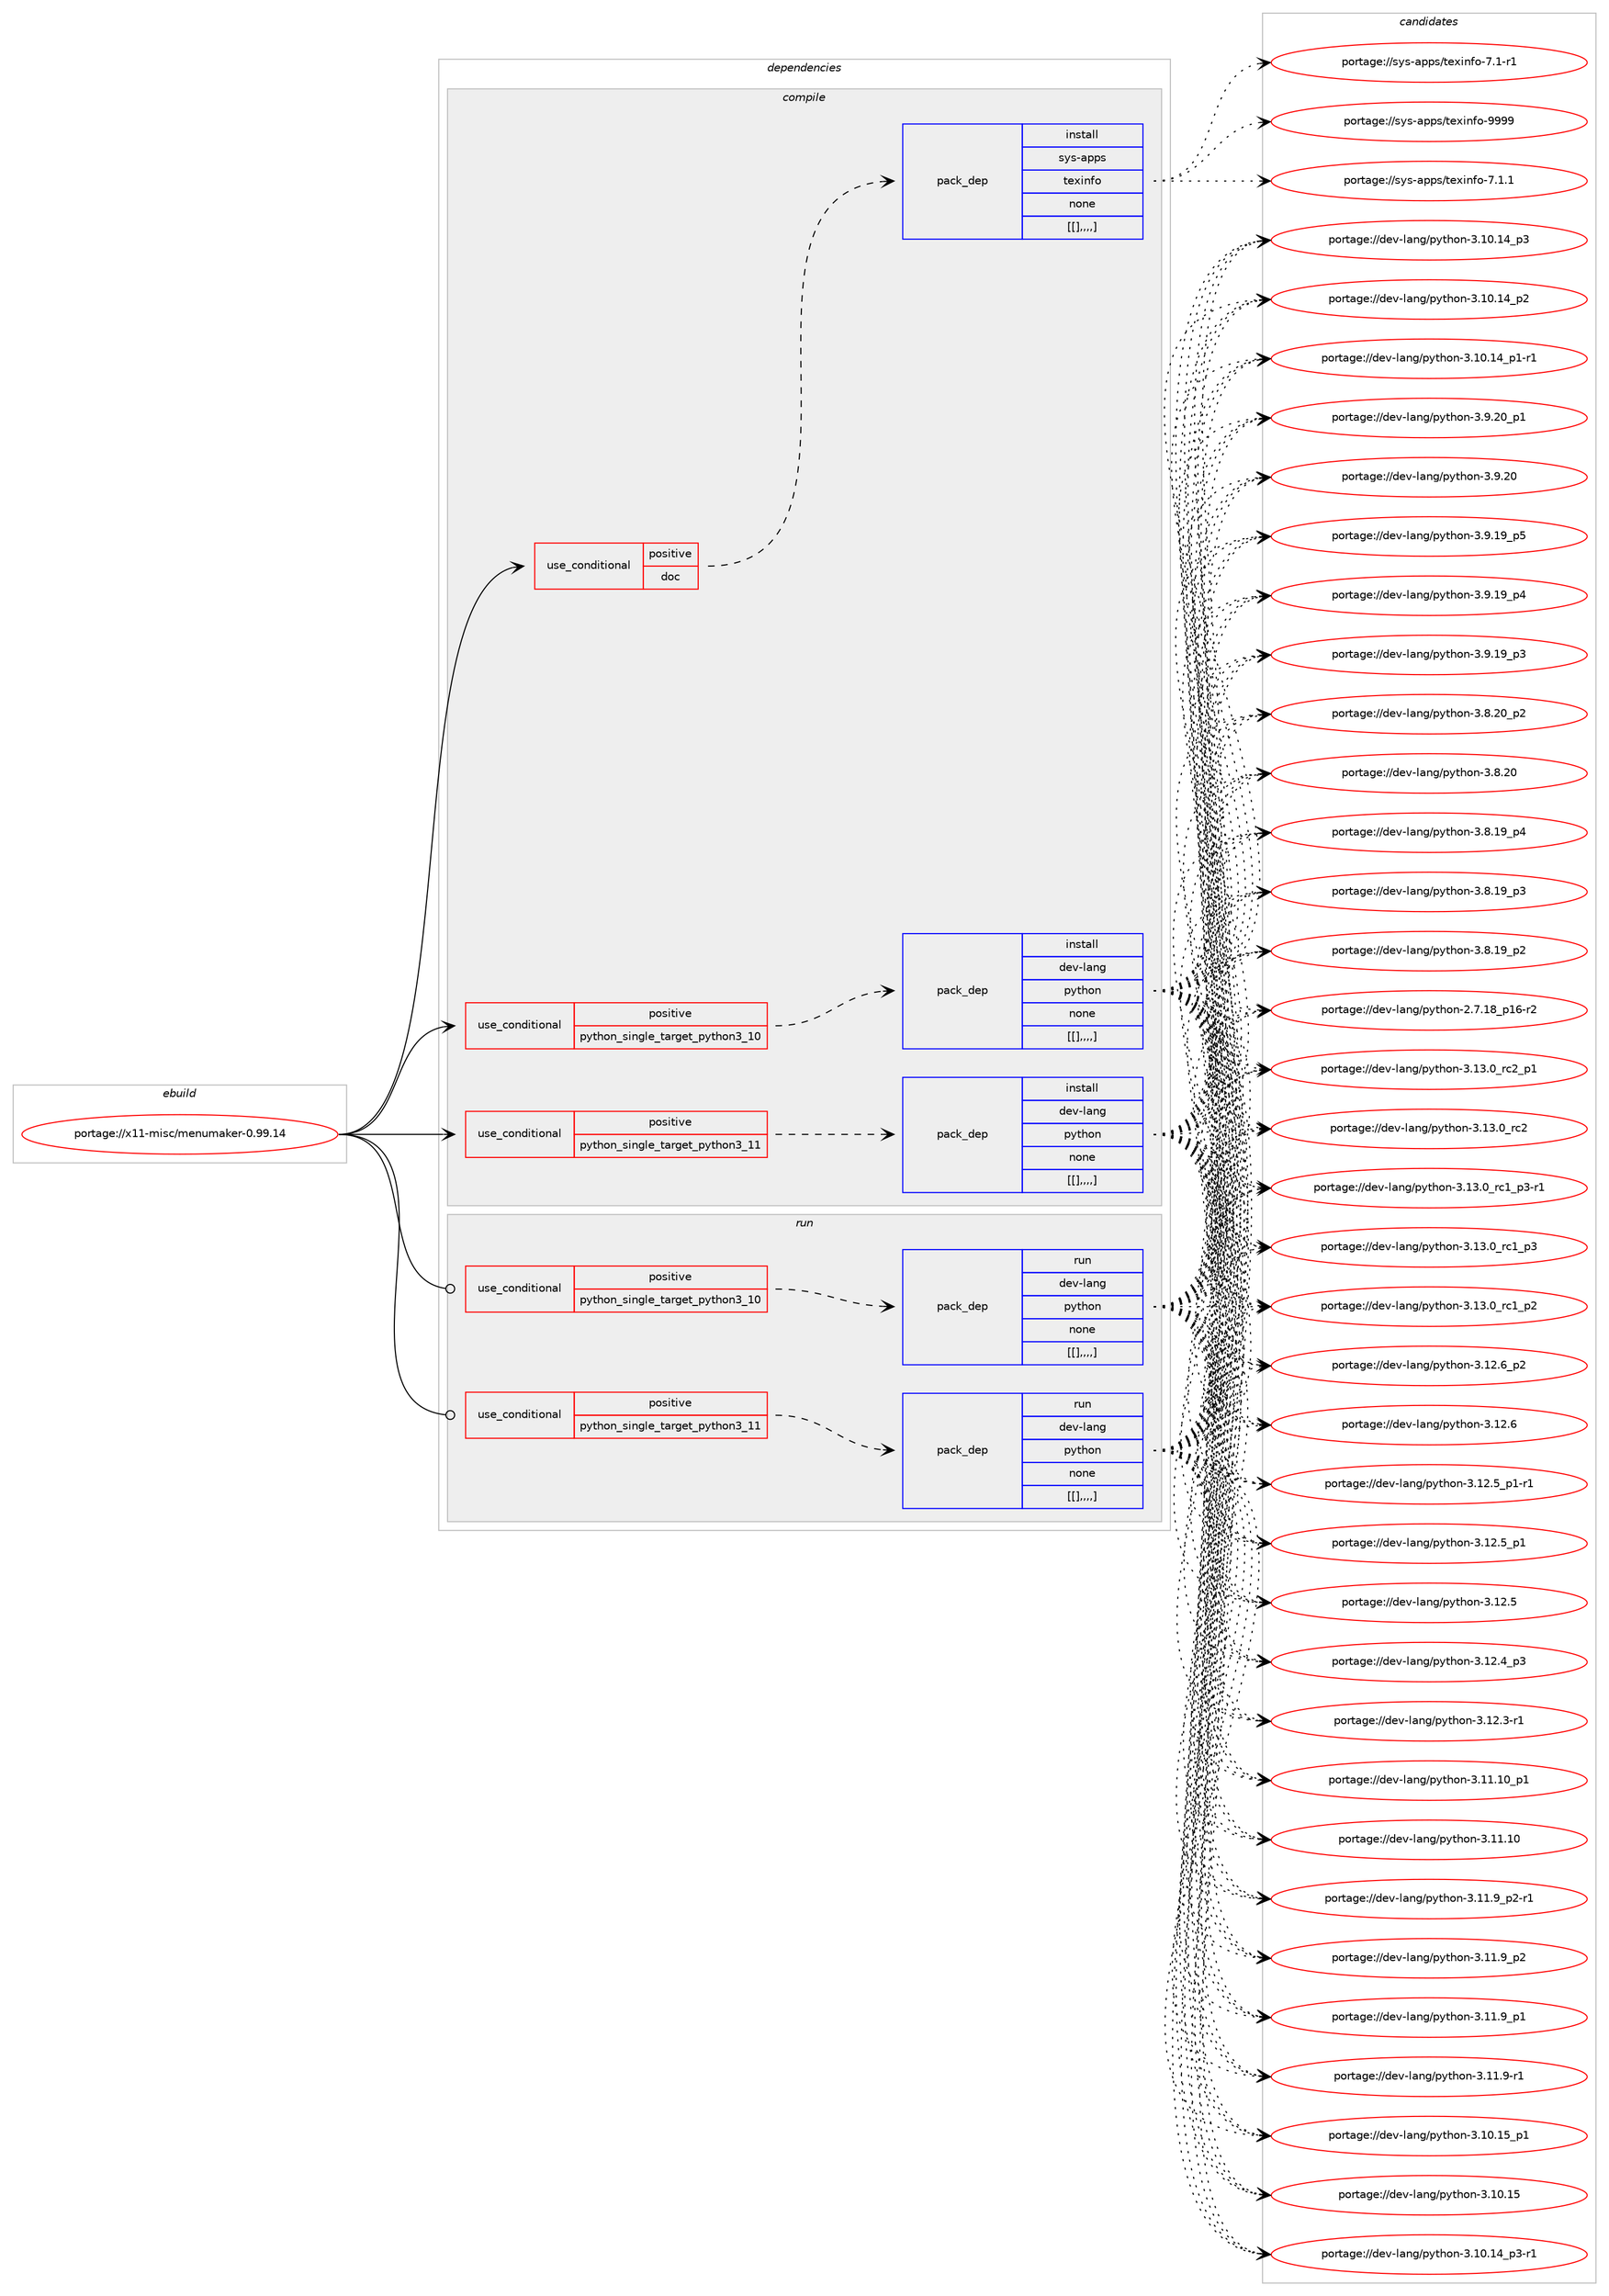 digraph prolog {

# *************
# Graph options
# *************

newrank=true;
concentrate=true;
compound=true;
graph [rankdir=LR,fontname=Helvetica,fontsize=10,ranksep=1.5];#, ranksep=2.5, nodesep=0.2];
edge  [arrowhead=vee];
node  [fontname=Helvetica,fontsize=10];

# **********
# The ebuild
# **********

subgraph cluster_leftcol {
color=gray;
label=<<i>ebuild</i>>;
id [label="portage://x11-misc/menumaker-0.99.14", color=red, width=4, href="../x11-misc/menumaker-0.99.14.svg"];
}

# ****************
# The dependencies
# ****************

subgraph cluster_midcol {
color=gray;
label=<<i>dependencies</i>>;
subgraph cluster_compile {
fillcolor="#eeeeee";
style=filled;
label=<<i>compile</i>>;
subgraph cond127595 {
dependency475101 [label=<<TABLE BORDER="0" CELLBORDER="1" CELLSPACING="0" CELLPADDING="4"><TR><TD ROWSPAN="3" CELLPADDING="10">use_conditional</TD></TR><TR><TD>positive</TD></TR><TR><TD>doc</TD></TR></TABLE>>, shape=none, color=red];
subgraph pack344091 {
dependency475102 [label=<<TABLE BORDER="0" CELLBORDER="1" CELLSPACING="0" CELLPADDING="4" WIDTH="220"><TR><TD ROWSPAN="6" CELLPADDING="30">pack_dep</TD></TR><TR><TD WIDTH="110">install</TD></TR><TR><TD>sys-apps</TD></TR><TR><TD>texinfo</TD></TR><TR><TD>none</TD></TR><TR><TD>[[],,,,]</TD></TR></TABLE>>, shape=none, color=blue];
}
dependency475101:e -> dependency475102:w [weight=20,style="dashed",arrowhead="vee"];
}
id:e -> dependency475101:w [weight=20,style="solid",arrowhead="vee"];
subgraph cond127596 {
dependency475103 [label=<<TABLE BORDER="0" CELLBORDER="1" CELLSPACING="0" CELLPADDING="4"><TR><TD ROWSPAN="3" CELLPADDING="10">use_conditional</TD></TR><TR><TD>positive</TD></TR><TR><TD>python_single_target_python3_10</TD></TR></TABLE>>, shape=none, color=red];
subgraph pack344092 {
dependency475104 [label=<<TABLE BORDER="0" CELLBORDER="1" CELLSPACING="0" CELLPADDING="4" WIDTH="220"><TR><TD ROWSPAN="6" CELLPADDING="30">pack_dep</TD></TR><TR><TD WIDTH="110">install</TD></TR><TR><TD>dev-lang</TD></TR><TR><TD>python</TD></TR><TR><TD>none</TD></TR><TR><TD>[[],,,,]</TD></TR></TABLE>>, shape=none, color=blue];
}
dependency475103:e -> dependency475104:w [weight=20,style="dashed",arrowhead="vee"];
}
id:e -> dependency475103:w [weight=20,style="solid",arrowhead="vee"];
subgraph cond127597 {
dependency475105 [label=<<TABLE BORDER="0" CELLBORDER="1" CELLSPACING="0" CELLPADDING="4"><TR><TD ROWSPAN="3" CELLPADDING="10">use_conditional</TD></TR><TR><TD>positive</TD></TR><TR><TD>python_single_target_python3_11</TD></TR></TABLE>>, shape=none, color=red];
subgraph pack344093 {
dependency475106 [label=<<TABLE BORDER="0" CELLBORDER="1" CELLSPACING="0" CELLPADDING="4" WIDTH="220"><TR><TD ROWSPAN="6" CELLPADDING="30">pack_dep</TD></TR><TR><TD WIDTH="110">install</TD></TR><TR><TD>dev-lang</TD></TR><TR><TD>python</TD></TR><TR><TD>none</TD></TR><TR><TD>[[],,,,]</TD></TR></TABLE>>, shape=none, color=blue];
}
dependency475105:e -> dependency475106:w [weight=20,style="dashed",arrowhead="vee"];
}
id:e -> dependency475105:w [weight=20,style="solid",arrowhead="vee"];
}
subgraph cluster_compileandrun {
fillcolor="#eeeeee";
style=filled;
label=<<i>compile and run</i>>;
}
subgraph cluster_run {
fillcolor="#eeeeee";
style=filled;
label=<<i>run</i>>;
subgraph cond127598 {
dependency475107 [label=<<TABLE BORDER="0" CELLBORDER="1" CELLSPACING="0" CELLPADDING="4"><TR><TD ROWSPAN="3" CELLPADDING="10">use_conditional</TD></TR><TR><TD>positive</TD></TR><TR><TD>python_single_target_python3_10</TD></TR></TABLE>>, shape=none, color=red];
subgraph pack344094 {
dependency475108 [label=<<TABLE BORDER="0" CELLBORDER="1" CELLSPACING="0" CELLPADDING="4" WIDTH="220"><TR><TD ROWSPAN="6" CELLPADDING="30">pack_dep</TD></TR><TR><TD WIDTH="110">run</TD></TR><TR><TD>dev-lang</TD></TR><TR><TD>python</TD></TR><TR><TD>none</TD></TR><TR><TD>[[],,,,]</TD></TR></TABLE>>, shape=none, color=blue];
}
dependency475107:e -> dependency475108:w [weight=20,style="dashed",arrowhead="vee"];
}
id:e -> dependency475107:w [weight=20,style="solid",arrowhead="odot"];
subgraph cond127599 {
dependency475109 [label=<<TABLE BORDER="0" CELLBORDER="1" CELLSPACING="0" CELLPADDING="4"><TR><TD ROWSPAN="3" CELLPADDING="10">use_conditional</TD></TR><TR><TD>positive</TD></TR><TR><TD>python_single_target_python3_11</TD></TR></TABLE>>, shape=none, color=red];
subgraph pack344095 {
dependency475110 [label=<<TABLE BORDER="0" CELLBORDER="1" CELLSPACING="0" CELLPADDING="4" WIDTH="220"><TR><TD ROWSPAN="6" CELLPADDING="30">pack_dep</TD></TR><TR><TD WIDTH="110">run</TD></TR><TR><TD>dev-lang</TD></TR><TR><TD>python</TD></TR><TR><TD>none</TD></TR><TR><TD>[[],,,,]</TD></TR></TABLE>>, shape=none, color=blue];
}
dependency475109:e -> dependency475110:w [weight=20,style="dashed",arrowhead="vee"];
}
id:e -> dependency475109:w [weight=20,style="solid",arrowhead="odot"];
}
}

# **************
# The candidates
# **************

subgraph cluster_choices {
rank=same;
color=gray;
label=<<i>candidates</i>>;

subgraph choice344091 {
color=black;
nodesep=1;
choice1151211154597112112115471161011201051101021114557575757 [label="portage://sys-apps/texinfo-9999", color=red, width=4,href="../sys-apps/texinfo-9999.svg"];
choice115121115459711211211547116101120105110102111455546494649 [label="portage://sys-apps/texinfo-7.1.1", color=red, width=4,href="../sys-apps/texinfo-7.1.1.svg"];
choice115121115459711211211547116101120105110102111455546494511449 [label="portage://sys-apps/texinfo-7.1-r1", color=red, width=4,href="../sys-apps/texinfo-7.1-r1.svg"];
dependency475102:e -> choice1151211154597112112115471161011201051101021114557575757:w [style=dotted,weight="100"];
dependency475102:e -> choice115121115459711211211547116101120105110102111455546494649:w [style=dotted,weight="100"];
dependency475102:e -> choice115121115459711211211547116101120105110102111455546494511449:w [style=dotted,weight="100"];
}
subgraph choice344092 {
color=black;
nodesep=1;
choice100101118451089711010347112121116104111110455146495146489511499509511249 [label="portage://dev-lang/python-3.13.0_rc2_p1", color=red, width=4,href="../dev-lang/python-3.13.0_rc2_p1.svg"];
choice10010111845108971101034711212111610411111045514649514648951149950 [label="portage://dev-lang/python-3.13.0_rc2", color=red, width=4,href="../dev-lang/python-3.13.0_rc2.svg"];
choice1001011184510897110103471121211161041111104551464951464895114994995112514511449 [label="portage://dev-lang/python-3.13.0_rc1_p3-r1", color=red, width=4,href="../dev-lang/python-3.13.0_rc1_p3-r1.svg"];
choice100101118451089711010347112121116104111110455146495146489511499499511251 [label="portage://dev-lang/python-3.13.0_rc1_p3", color=red, width=4,href="../dev-lang/python-3.13.0_rc1_p3.svg"];
choice100101118451089711010347112121116104111110455146495146489511499499511250 [label="portage://dev-lang/python-3.13.0_rc1_p2", color=red, width=4,href="../dev-lang/python-3.13.0_rc1_p2.svg"];
choice100101118451089711010347112121116104111110455146495046549511250 [label="portage://dev-lang/python-3.12.6_p2", color=red, width=4,href="../dev-lang/python-3.12.6_p2.svg"];
choice10010111845108971101034711212111610411111045514649504654 [label="portage://dev-lang/python-3.12.6", color=red, width=4,href="../dev-lang/python-3.12.6.svg"];
choice1001011184510897110103471121211161041111104551464950465395112494511449 [label="portage://dev-lang/python-3.12.5_p1-r1", color=red, width=4,href="../dev-lang/python-3.12.5_p1-r1.svg"];
choice100101118451089711010347112121116104111110455146495046539511249 [label="portage://dev-lang/python-3.12.5_p1", color=red, width=4,href="../dev-lang/python-3.12.5_p1.svg"];
choice10010111845108971101034711212111610411111045514649504653 [label="portage://dev-lang/python-3.12.5", color=red, width=4,href="../dev-lang/python-3.12.5.svg"];
choice100101118451089711010347112121116104111110455146495046529511251 [label="portage://dev-lang/python-3.12.4_p3", color=red, width=4,href="../dev-lang/python-3.12.4_p3.svg"];
choice100101118451089711010347112121116104111110455146495046514511449 [label="portage://dev-lang/python-3.12.3-r1", color=red, width=4,href="../dev-lang/python-3.12.3-r1.svg"];
choice10010111845108971101034711212111610411111045514649494649489511249 [label="portage://dev-lang/python-3.11.10_p1", color=red, width=4,href="../dev-lang/python-3.11.10_p1.svg"];
choice1001011184510897110103471121211161041111104551464949464948 [label="portage://dev-lang/python-3.11.10", color=red, width=4,href="../dev-lang/python-3.11.10.svg"];
choice1001011184510897110103471121211161041111104551464949465795112504511449 [label="portage://dev-lang/python-3.11.9_p2-r1", color=red, width=4,href="../dev-lang/python-3.11.9_p2-r1.svg"];
choice100101118451089711010347112121116104111110455146494946579511250 [label="portage://dev-lang/python-3.11.9_p2", color=red, width=4,href="../dev-lang/python-3.11.9_p2.svg"];
choice100101118451089711010347112121116104111110455146494946579511249 [label="portage://dev-lang/python-3.11.9_p1", color=red, width=4,href="../dev-lang/python-3.11.9_p1.svg"];
choice100101118451089711010347112121116104111110455146494946574511449 [label="portage://dev-lang/python-3.11.9-r1", color=red, width=4,href="../dev-lang/python-3.11.9-r1.svg"];
choice10010111845108971101034711212111610411111045514649484649539511249 [label="portage://dev-lang/python-3.10.15_p1", color=red, width=4,href="../dev-lang/python-3.10.15_p1.svg"];
choice1001011184510897110103471121211161041111104551464948464953 [label="portage://dev-lang/python-3.10.15", color=red, width=4,href="../dev-lang/python-3.10.15.svg"];
choice100101118451089711010347112121116104111110455146494846495295112514511449 [label="portage://dev-lang/python-3.10.14_p3-r1", color=red, width=4,href="../dev-lang/python-3.10.14_p3-r1.svg"];
choice10010111845108971101034711212111610411111045514649484649529511251 [label="portage://dev-lang/python-3.10.14_p3", color=red, width=4,href="../dev-lang/python-3.10.14_p3.svg"];
choice10010111845108971101034711212111610411111045514649484649529511250 [label="portage://dev-lang/python-3.10.14_p2", color=red, width=4,href="../dev-lang/python-3.10.14_p2.svg"];
choice100101118451089711010347112121116104111110455146494846495295112494511449 [label="portage://dev-lang/python-3.10.14_p1-r1", color=red, width=4,href="../dev-lang/python-3.10.14_p1-r1.svg"];
choice100101118451089711010347112121116104111110455146574650489511249 [label="portage://dev-lang/python-3.9.20_p1", color=red, width=4,href="../dev-lang/python-3.9.20_p1.svg"];
choice10010111845108971101034711212111610411111045514657465048 [label="portage://dev-lang/python-3.9.20", color=red, width=4,href="../dev-lang/python-3.9.20.svg"];
choice100101118451089711010347112121116104111110455146574649579511253 [label="portage://dev-lang/python-3.9.19_p5", color=red, width=4,href="../dev-lang/python-3.9.19_p5.svg"];
choice100101118451089711010347112121116104111110455146574649579511252 [label="portage://dev-lang/python-3.9.19_p4", color=red, width=4,href="../dev-lang/python-3.9.19_p4.svg"];
choice100101118451089711010347112121116104111110455146574649579511251 [label="portage://dev-lang/python-3.9.19_p3", color=red, width=4,href="../dev-lang/python-3.9.19_p3.svg"];
choice100101118451089711010347112121116104111110455146564650489511250 [label="portage://dev-lang/python-3.8.20_p2", color=red, width=4,href="../dev-lang/python-3.8.20_p2.svg"];
choice10010111845108971101034711212111610411111045514656465048 [label="portage://dev-lang/python-3.8.20", color=red, width=4,href="../dev-lang/python-3.8.20.svg"];
choice100101118451089711010347112121116104111110455146564649579511252 [label="portage://dev-lang/python-3.8.19_p4", color=red, width=4,href="../dev-lang/python-3.8.19_p4.svg"];
choice100101118451089711010347112121116104111110455146564649579511251 [label="portage://dev-lang/python-3.8.19_p3", color=red, width=4,href="../dev-lang/python-3.8.19_p3.svg"];
choice100101118451089711010347112121116104111110455146564649579511250 [label="portage://dev-lang/python-3.8.19_p2", color=red, width=4,href="../dev-lang/python-3.8.19_p2.svg"];
choice100101118451089711010347112121116104111110455046554649569511249544511450 [label="portage://dev-lang/python-2.7.18_p16-r2", color=red, width=4,href="../dev-lang/python-2.7.18_p16-r2.svg"];
dependency475104:e -> choice100101118451089711010347112121116104111110455146495146489511499509511249:w [style=dotted,weight="100"];
dependency475104:e -> choice10010111845108971101034711212111610411111045514649514648951149950:w [style=dotted,weight="100"];
dependency475104:e -> choice1001011184510897110103471121211161041111104551464951464895114994995112514511449:w [style=dotted,weight="100"];
dependency475104:e -> choice100101118451089711010347112121116104111110455146495146489511499499511251:w [style=dotted,weight="100"];
dependency475104:e -> choice100101118451089711010347112121116104111110455146495146489511499499511250:w [style=dotted,weight="100"];
dependency475104:e -> choice100101118451089711010347112121116104111110455146495046549511250:w [style=dotted,weight="100"];
dependency475104:e -> choice10010111845108971101034711212111610411111045514649504654:w [style=dotted,weight="100"];
dependency475104:e -> choice1001011184510897110103471121211161041111104551464950465395112494511449:w [style=dotted,weight="100"];
dependency475104:e -> choice100101118451089711010347112121116104111110455146495046539511249:w [style=dotted,weight="100"];
dependency475104:e -> choice10010111845108971101034711212111610411111045514649504653:w [style=dotted,weight="100"];
dependency475104:e -> choice100101118451089711010347112121116104111110455146495046529511251:w [style=dotted,weight="100"];
dependency475104:e -> choice100101118451089711010347112121116104111110455146495046514511449:w [style=dotted,weight="100"];
dependency475104:e -> choice10010111845108971101034711212111610411111045514649494649489511249:w [style=dotted,weight="100"];
dependency475104:e -> choice1001011184510897110103471121211161041111104551464949464948:w [style=dotted,weight="100"];
dependency475104:e -> choice1001011184510897110103471121211161041111104551464949465795112504511449:w [style=dotted,weight="100"];
dependency475104:e -> choice100101118451089711010347112121116104111110455146494946579511250:w [style=dotted,weight="100"];
dependency475104:e -> choice100101118451089711010347112121116104111110455146494946579511249:w [style=dotted,weight="100"];
dependency475104:e -> choice100101118451089711010347112121116104111110455146494946574511449:w [style=dotted,weight="100"];
dependency475104:e -> choice10010111845108971101034711212111610411111045514649484649539511249:w [style=dotted,weight="100"];
dependency475104:e -> choice1001011184510897110103471121211161041111104551464948464953:w [style=dotted,weight="100"];
dependency475104:e -> choice100101118451089711010347112121116104111110455146494846495295112514511449:w [style=dotted,weight="100"];
dependency475104:e -> choice10010111845108971101034711212111610411111045514649484649529511251:w [style=dotted,weight="100"];
dependency475104:e -> choice10010111845108971101034711212111610411111045514649484649529511250:w [style=dotted,weight="100"];
dependency475104:e -> choice100101118451089711010347112121116104111110455146494846495295112494511449:w [style=dotted,weight="100"];
dependency475104:e -> choice100101118451089711010347112121116104111110455146574650489511249:w [style=dotted,weight="100"];
dependency475104:e -> choice10010111845108971101034711212111610411111045514657465048:w [style=dotted,weight="100"];
dependency475104:e -> choice100101118451089711010347112121116104111110455146574649579511253:w [style=dotted,weight="100"];
dependency475104:e -> choice100101118451089711010347112121116104111110455146574649579511252:w [style=dotted,weight="100"];
dependency475104:e -> choice100101118451089711010347112121116104111110455146574649579511251:w [style=dotted,weight="100"];
dependency475104:e -> choice100101118451089711010347112121116104111110455146564650489511250:w [style=dotted,weight="100"];
dependency475104:e -> choice10010111845108971101034711212111610411111045514656465048:w [style=dotted,weight="100"];
dependency475104:e -> choice100101118451089711010347112121116104111110455146564649579511252:w [style=dotted,weight="100"];
dependency475104:e -> choice100101118451089711010347112121116104111110455146564649579511251:w [style=dotted,weight="100"];
dependency475104:e -> choice100101118451089711010347112121116104111110455146564649579511250:w [style=dotted,weight="100"];
dependency475104:e -> choice100101118451089711010347112121116104111110455046554649569511249544511450:w [style=dotted,weight="100"];
}
subgraph choice344093 {
color=black;
nodesep=1;
choice100101118451089711010347112121116104111110455146495146489511499509511249 [label="portage://dev-lang/python-3.13.0_rc2_p1", color=red, width=4,href="../dev-lang/python-3.13.0_rc2_p1.svg"];
choice10010111845108971101034711212111610411111045514649514648951149950 [label="portage://dev-lang/python-3.13.0_rc2", color=red, width=4,href="../dev-lang/python-3.13.0_rc2.svg"];
choice1001011184510897110103471121211161041111104551464951464895114994995112514511449 [label="portage://dev-lang/python-3.13.0_rc1_p3-r1", color=red, width=4,href="../dev-lang/python-3.13.0_rc1_p3-r1.svg"];
choice100101118451089711010347112121116104111110455146495146489511499499511251 [label="portage://dev-lang/python-3.13.0_rc1_p3", color=red, width=4,href="../dev-lang/python-3.13.0_rc1_p3.svg"];
choice100101118451089711010347112121116104111110455146495146489511499499511250 [label="portage://dev-lang/python-3.13.0_rc1_p2", color=red, width=4,href="../dev-lang/python-3.13.0_rc1_p2.svg"];
choice100101118451089711010347112121116104111110455146495046549511250 [label="portage://dev-lang/python-3.12.6_p2", color=red, width=4,href="../dev-lang/python-3.12.6_p2.svg"];
choice10010111845108971101034711212111610411111045514649504654 [label="portage://dev-lang/python-3.12.6", color=red, width=4,href="../dev-lang/python-3.12.6.svg"];
choice1001011184510897110103471121211161041111104551464950465395112494511449 [label="portage://dev-lang/python-3.12.5_p1-r1", color=red, width=4,href="../dev-lang/python-3.12.5_p1-r1.svg"];
choice100101118451089711010347112121116104111110455146495046539511249 [label="portage://dev-lang/python-3.12.5_p1", color=red, width=4,href="../dev-lang/python-3.12.5_p1.svg"];
choice10010111845108971101034711212111610411111045514649504653 [label="portage://dev-lang/python-3.12.5", color=red, width=4,href="../dev-lang/python-3.12.5.svg"];
choice100101118451089711010347112121116104111110455146495046529511251 [label="portage://dev-lang/python-3.12.4_p3", color=red, width=4,href="../dev-lang/python-3.12.4_p3.svg"];
choice100101118451089711010347112121116104111110455146495046514511449 [label="portage://dev-lang/python-3.12.3-r1", color=red, width=4,href="../dev-lang/python-3.12.3-r1.svg"];
choice10010111845108971101034711212111610411111045514649494649489511249 [label="portage://dev-lang/python-3.11.10_p1", color=red, width=4,href="../dev-lang/python-3.11.10_p1.svg"];
choice1001011184510897110103471121211161041111104551464949464948 [label="portage://dev-lang/python-3.11.10", color=red, width=4,href="../dev-lang/python-3.11.10.svg"];
choice1001011184510897110103471121211161041111104551464949465795112504511449 [label="portage://dev-lang/python-3.11.9_p2-r1", color=red, width=4,href="../dev-lang/python-3.11.9_p2-r1.svg"];
choice100101118451089711010347112121116104111110455146494946579511250 [label="portage://dev-lang/python-3.11.9_p2", color=red, width=4,href="../dev-lang/python-3.11.9_p2.svg"];
choice100101118451089711010347112121116104111110455146494946579511249 [label="portage://dev-lang/python-3.11.9_p1", color=red, width=4,href="../dev-lang/python-3.11.9_p1.svg"];
choice100101118451089711010347112121116104111110455146494946574511449 [label="portage://dev-lang/python-3.11.9-r1", color=red, width=4,href="../dev-lang/python-3.11.9-r1.svg"];
choice10010111845108971101034711212111610411111045514649484649539511249 [label="portage://dev-lang/python-3.10.15_p1", color=red, width=4,href="../dev-lang/python-3.10.15_p1.svg"];
choice1001011184510897110103471121211161041111104551464948464953 [label="portage://dev-lang/python-3.10.15", color=red, width=4,href="../dev-lang/python-3.10.15.svg"];
choice100101118451089711010347112121116104111110455146494846495295112514511449 [label="portage://dev-lang/python-3.10.14_p3-r1", color=red, width=4,href="../dev-lang/python-3.10.14_p3-r1.svg"];
choice10010111845108971101034711212111610411111045514649484649529511251 [label="portage://dev-lang/python-3.10.14_p3", color=red, width=4,href="../dev-lang/python-3.10.14_p3.svg"];
choice10010111845108971101034711212111610411111045514649484649529511250 [label="portage://dev-lang/python-3.10.14_p2", color=red, width=4,href="../dev-lang/python-3.10.14_p2.svg"];
choice100101118451089711010347112121116104111110455146494846495295112494511449 [label="portage://dev-lang/python-3.10.14_p1-r1", color=red, width=4,href="../dev-lang/python-3.10.14_p1-r1.svg"];
choice100101118451089711010347112121116104111110455146574650489511249 [label="portage://dev-lang/python-3.9.20_p1", color=red, width=4,href="../dev-lang/python-3.9.20_p1.svg"];
choice10010111845108971101034711212111610411111045514657465048 [label="portage://dev-lang/python-3.9.20", color=red, width=4,href="../dev-lang/python-3.9.20.svg"];
choice100101118451089711010347112121116104111110455146574649579511253 [label="portage://dev-lang/python-3.9.19_p5", color=red, width=4,href="../dev-lang/python-3.9.19_p5.svg"];
choice100101118451089711010347112121116104111110455146574649579511252 [label="portage://dev-lang/python-3.9.19_p4", color=red, width=4,href="../dev-lang/python-3.9.19_p4.svg"];
choice100101118451089711010347112121116104111110455146574649579511251 [label="portage://dev-lang/python-3.9.19_p3", color=red, width=4,href="../dev-lang/python-3.9.19_p3.svg"];
choice100101118451089711010347112121116104111110455146564650489511250 [label="portage://dev-lang/python-3.8.20_p2", color=red, width=4,href="../dev-lang/python-3.8.20_p2.svg"];
choice10010111845108971101034711212111610411111045514656465048 [label="portage://dev-lang/python-3.8.20", color=red, width=4,href="../dev-lang/python-3.8.20.svg"];
choice100101118451089711010347112121116104111110455146564649579511252 [label="portage://dev-lang/python-3.8.19_p4", color=red, width=4,href="../dev-lang/python-3.8.19_p4.svg"];
choice100101118451089711010347112121116104111110455146564649579511251 [label="portage://dev-lang/python-3.8.19_p3", color=red, width=4,href="../dev-lang/python-3.8.19_p3.svg"];
choice100101118451089711010347112121116104111110455146564649579511250 [label="portage://dev-lang/python-3.8.19_p2", color=red, width=4,href="../dev-lang/python-3.8.19_p2.svg"];
choice100101118451089711010347112121116104111110455046554649569511249544511450 [label="portage://dev-lang/python-2.7.18_p16-r2", color=red, width=4,href="../dev-lang/python-2.7.18_p16-r2.svg"];
dependency475106:e -> choice100101118451089711010347112121116104111110455146495146489511499509511249:w [style=dotted,weight="100"];
dependency475106:e -> choice10010111845108971101034711212111610411111045514649514648951149950:w [style=dotted,weight="100"];
dependency475106:e -> choice1001011184510897110103471121211161041111104551464951464895114994995112514511449:w [style=dotted,weight="100"];
dependency475106:e -> choice100101118451089711010347112121116104111110455146495146489511499499511251:w [style=dotted,weight="100"];
dependency475106:e -> choice100101118451089711010347112121116104111110455146495146489511499499511250:w [style=dotted,weight="100"];
dependency475106:e -> choice100101118451089711010347112121116104111110455146495046549511250:w [style=dotted,weight="100"];
dependency475106:e -> choice10010111845108971101034711212111610411111045514649504654:w [style=dotted,weight="100"];
dependency475106:e -> choice1001011184510897110103471121211161041111104551464950465395112494511449:w [style=dotted,weight="100"];
dependency475106:e -> choice100101118451089711010347112121116104111110455146495046539511249:w [style=dotted,weight="100"];
dependency475106:e -> choice10010111845108971101034711212111610411111045514649504653:w [style=dotted,weight="100"];
dependency475106:e -> choice100101118451089711010347112121116104111110455146495046529511251:w [style=dotted,weight="100"];
dependency475106:e -> choice100101118451089711010347112121116104111110455146495046514511449:w [style=dotted,weight="100"];
dependency475106:e -> choice10010111845108971101034711212111610411111045514649494649489511249:w [style=dotted,weight="100"];
dependency475106:e -> choice1001011184510897110103471121211161041111104551464949464948:w [style=dotted,weight="100"];
dependency475106:e -> choice1001011184510897110103471121211161041111104551464949465795112504511449:w [style=dotted,weight="100"];
dependency475106:e -> choice100101118451089711010347112121116104111110455146494946579511250:w [style=dotted,weight="100"];
dependency475106:e -> choice100101118451089711010347112121116104111110455146494946579511249:w [style=dotted,weight="100"];
dependency475106:e -> choice100101118451089711010347112121116104111110455146494946574511449:w [style=dotted,weight="100"];
dependency475106:e -> choice10010111845108971101034711212111610411111045514649484649539511249:w [style=dotted,weight="100"];
dependency475106:e -> choice1001011184510897110103471121211161041111104551464948464953:w [style=dotted,weight="100"];
dependency475106:e -> choice100101118451089711010347112121116104111110455146494846495295112514511449:w [style=dotted,weight="100"];
dependency475106:e -> choice10010111845108971101034711212111610411111045514649484649529511251:w [style=dotted,weight="100"];
dependency475106:e -> choice10010111845108971101034711212111610411111045514649484649529511250:w [style=dotted,weight="100"];
dependency475106:e -> choice100101118451089711010347112121116104111110455146494846495295112494511449:w [style=dotted,weight="100"];
dependency475106:e -> choice100101118451089711010347112121116104111110455146574650489511249:w [style=dotted,weight="100"];
dependency475106:e -> choice10010111845108971101034711212111610411111045514657465048:w [style=dotted,weight="100"];
dependency475106:e -> choice100101118451089711010347112121116104111110455146574649579511253:w [style=dotted,weight="100"];
dependency475106:e -> choice100101118451089711010347112121116104111110455146574649579511252:w [style=dotted,weight="100"];
dependency475106:e -> choice100101118451089711010347112121116104111110455146574649579511251:w [style=dotted,weight="100"];
dependency475106:e -> choice100101118451089711010347112121116104111110455146564650489511250:w [style=dotted,weight="100"];
dependency475106:e -> choice10010111845108971101034711212111610411111045514656465048:w [style=dotted,weight="100"];
dependency475106:e -> choice100101118451089711010347112121116104111110455146564649579511252:w [style=dotted,weight="100"];
dependency475106:e -> choice100101118451089711010347112121116104111110455146564649579511251:w [style=dotted,weight="100"];
dependency475106:e -> choice100101118451089711010347112121116104111110455146564649579511250:w [style=dotted,weight="100"];
dependency475106:e -> choice100101118451089711010347112121116104111110455046554649569511249544511450:w [style=dotted,weight="100"];
}
subgraph choice344094 {
color=black;
nodesep=1;
choice100101118451089711010347112121116104111110455146495146489511499509511249 [label="portage://dev-lang/python-3.13.0_rc2_p1", color=red, width=4,href="../dev-lang/python-3.13.0_rc2_p1.svg"];
choice10010111845108971101034711212111610411111045514649514648951149950 [label="portage://dev-lang/python-3.13.0_rc2", color=red, width=4,href="../dev-lang/python-3.13.0_rc2.svg"];
choice1001011184510897110103471121211161041111104551464951464895114994995112514511449 [label="portage://dev-lang/python-3.13.0_rc1_p3-r1", color=red, width=4,href="../dev-lang/python-3.13.0_rc1_p3-r1.svg"];
choice100101118451089711010347112121116104111110455146495146489511499499511251 [label="portage://dev-lang/python-3.13.0_rc1_p3", color=red, width=4,href="../dev-lang/python-3.13.0_rc1_p3.svg"];
choice100101118451089711010347112121116104111110455146495146489511499499511250 [label="portage://dev-lang/python-3.13.0_rc1_p2", color=red, width=4,href="../dev-lang/python-3.13.0_rc1_p2.svg"];
choice100101118451089711010347112121116104111110455146495046549511250 [label="portage://dev-lang/python-3.12.6_p2", color=red, width=4,href="../dev-lang/python-3.12.6_p2.svg"];
choice10010111845108971101034711212111610411111045514649504654 [label="portage://dev-lang/python-3.12.6", color=red, width=4,href="../dev-lang/python-3.12.6.svg"];
choice1001011184510897110103471121211161041111104551464950465395112494511449 [label="portage://dev-lang/python-3.12.5_p1-r1", color=red, width=4,href="../dev-lang/python-3.12.5_p1-r1.svg"];
choice100101118451089711010347112121116104111110455146495046539511249 [label="portage://dev-lang/python-3.12.5_p1", color=red, width=4,href="../dev-lang/python-3.12.5_p1.svg"];
choice10010111845108971101034711212111610411111045514649504653 [label="portage://dev-lang/python-3.12.5", color=red, width=4,href="../dev-lang/python-3.12.5.svg"];
choice100101118451089711010347112121116104111110455146495046529511251 [label="portage://dev-lang/python-3.12.4_p3", color=red, width=4,href="../dev-lang/python-3.12.4_p3.svg"];
choice100101118451089711010347112121116104111110455146495046514511449 [label="portage://dev-lang/python-3.12.3-r1", color=red, width=4,href="../dev-lang/python-3.12.3-r1.svg"];
choice10010111845108971101034711212111610411111045514649494649489511249 [label="portage://dev-lang/python-3.11.10_p1", color=red, width=4,href="../dev-lang/python-3.11.10_p1.svg"];
choice1001011184510897110103471121211161041111104551464949464948 [label="portage://dev-lang/python-3.11.10", color=red, width=4,href="../dev-lang/python-3.11.10.svg"];
choice1001011184510897110103471121211161041111104551464949465795112504511449 [label="portage://dev-lang/python-3.11.9_p2-r1", color=red, width=4,href="../dev-lang/python-3.11.9_p2-r1.svg"];
choice100101118451089711010347112121116104111110455146494946579511250 [label="portage://dev-lang/python-3.11.9_p2", color=red, width=4,href="../dev-lang/python-3.11.9_p2.svg"];
choice100101118451089711010347112121116104111110455146494946579511249 [label="portage://dev-lang/python-3.11.9_p1", color=red, width=4,href="../dev-lang/python-3.11.9_p1.svg"];
choice100101118451089711010347112121116104111110455146494946574511449 [label="portage://dev-lang/python-3.11.9-r1", color=red, width=4,href="../dev-lang/python-3.11.9-r1.svg"];
choice10010111845108971101034711212111610411111045514649484649539511249 [label="portage://dev-lang/python-3.10.15_p1", color=red, width=4,href="../dev-lang/python-3.10.15_p1.svg"];
choice1001011184510897110103471121211161041111104551464948464953 [label="portage://dev-lang/python-3.10.15", color=red, width=4,href="../dev-lang/python-3.10.15.svg"];
choice100101118451089711010347112121116104111110455146494846495295112514511449 [label="portage://dev-lang/python-3.10.14_p3-r1", color=red, width=4,href="../dev-lang/python-3.10.14_p3-r1.svg"];
choice10010111845108971101034711212111610411111045514649484649529511251 [label="portage://dev-lang/python-3.10.14_p3", color=red, width=4,href="../dev-lang/python-3.10.14_p3.svg"];
choice10010111845108971101034711212111610411111045514649484649529511250 [label="portage://dev-lang/python-3.10.14_p2", color=red, width=4,href="../dev-lang/python-3.10.14_p2.svg"];
choice100101118451089711010347112121116104111110455146494846495295112494511449 [label="portage://dev-lang/python-3.10.14_p1-r1", color=red, width=4,href="../dev-lang/python-3.10.14_p1-r1.svg"];
choice100101118451089711010347112121116104111110455146574650489511249 [label="portage://dev-lang/python-3.9.20_p1", color=red, width=4,href="../dev-lang/python-3.9.20_p1.svg"];
choice10010111845108971101034711212111610411111045514657465048 [label="portage://dev-lang/python-3.9.20", color=red, width=4,href="../dev-lang/python-3.9.20.svg"];
choice100101118451089711010347112121116104111110455146574649579511253 [label="portage://dev-lang/python-3.9.19_p5", color=red, width=4,href="../dev-lang/python-3.9.19_p5.svg"];
choice100101118451089711010347112121116104111110455146574649579511252 [label="portage://dev-lang/python-3.9.19_p4", color=red, width=4,href="../dev-lang/python-3.9.19_p4.svg"];
choice100101118451089711010347112121116104111110455146574649579511251 [label="portage://dev-lang/python-3.9.19_p3", color=red, width=4,href="../dev-lang/python-3.9.19_p3.svg"];
choice100101118451089711010347112121116104111110455146564650489511250 [label="portage://dev-lang/python-3.8.20_p2", color=red, width=4,href="../dev-lang/python-3.8.20_p2.svg"];
choice10010111845108971101034711212111610411111045514656465048 [label="portage://dev-lang/python-3.8.20", color=red, width=4,href="../dev-lang/python-3.8.20.svg"];
choice100101118451089711010347112121116104111110455146564649579511252 [label="portage://dev-lang/python-3.8.19_p4", color=red, width=4,href="../dev-lang/python-3.8.19_p4.svg"];
choice100101118451089711010347112121116104111110455146564649579511251 [label="portage://dev-lang/python-3.8.19_p3", color=red, width=4,href="../dev-lang/python-3.8.19_p3.svg"];
choice100101118451089711010347112121116104111110455146564649579511250 [label="portage://dev-lang/python-3.8.19_p2", color=red, width=4,href="../dev-lang/python-3.8.19_p2.svg"];
choice100101118451089711010347112121116104111110455046554649569511249544511450 [label="portage://dev-lang/python-2.7.18_p16-r2", color=red, width=4,href="../dev-lang/python-2.7.18_p16-r2.svg"];
dependency475108:e -> choice100101118451089711010347112121116104111110455146495146489511499509511249:w [style=dotted,weight="100"];
dependency475108:e -> choice10010111845108971101034711212111610411111045514649514648951149950:w [style=dotted,weight="100"];
dependency475108:e -> choice1001011184510897110103471121211161041111104551464951464895114994995112514511449:w [style=dotted,weight="100"];
dependency475108:e -> choice100101118451089711010347112121116104111110455146495146489511499499511251:w [style=dotted,weight="100"];
dependency475108:e -> choice100101118451089711010347112121116104111110455146495146489511499499511250:w [style=dotted,weight="100"];
dependency475108:e -> choice100101118451089711010347112121116104111110455146495046549511250:w [style=dotted,weight="100"];
dependency475108:e -> choice10010111845108971101034711212111610411111045514649504654:w [style=dotted,weight="100"];
dependency475108:e -> choice1001011184510897110103471121211161041111104551464950465395112494511449:w [style=dotted,weight="100"];
dependency475108:e -> choice100101118451089711010347112121116104111110455146495046539511249:w [style=dotted,weight="100"];
dependency475108:e -> choice10010111845108971101034711212111610411111045514649504653:w [style=dotted,weight="100"];
dependency475108:e -> choice100101118451089711010347112121116104111110455146495046529511251:w [style=dotted,weight="100"];
dependency475108:e -> choice100101118451089711010347112121116104111110455146495046514511449:w [style=dotted,weight="100"];
dependency475108:e -> choice10010111845108971101034711212111610411111045514649494649489511249:w [style=dotted,weight="100"];
dependency475108:e -> choice1001011184510897110103471121211161041111104551464949464948:w [style=dotted,weight="100"];
dependency475108:e -> choice1001011184510897110103471121211161041111104551464949465795112504511449:w [style=dotted,weight="100"];
dependency475108:e -> choice100101118451089711010347112121116104111110455146494946579511250:w [style=dotted,weight="100"];
dependency475108:e -> choice100101118451089711010347112121116104111110455146494946579511249:w [style=dotted,weight="100"];
dependency475108:e -> choice100101118451089711010347112121116104111110455146494946574511449:w [style=dotted,weight="100"];
dependency475108:e -> choice10010111845108971101034711212111610411111045514649484649539511249:w [style=dotted,weight="100"];
dependency475108:e -> choice1001011184510897110103471121211161041111104551464948464953:w [style=dotted,weight="100"];
dependency475108:e -> choice100101118451089711010347112121116104111110455146494846495295112514511449:w [style=dotted,weight="100"];
dependency475108:e -> choice10010111845108971101034711212111610411111045514649484649529511251:w [style=dotted,weight="100"];
dependency475108:e -> choice10010111845108971101034711212111610411111045514649484649529511250:w [style=dotted,weight="100"];
dependency475108:e -> choice100101118451089711010347112121116104111110455146494846495295112494511449:w [style=dotted,weight="100"];
dependency475108:e -> choice100101118451089711010347112121116104111110455146574650489511249:w [style=dotted,weight="100"];
dependency475108:e -> choice10010111845108971101034711212111610411111045514657465048:w [style=dotted,weight="100"];
dependency475108:e -> choice100101118451089711010347112121116104111110455146574649579511253:w [style=dotted,weight="100"];
dependency475108:e -> choice100101118451089711010347112121116104111110455146574649579511252:w [style=dotted,weight="100"];
dependency475108:e -> choice100101118451089711010347112121116104111110455146574649579511251:w [style=dotted,weight="100"];
dependency475108:e -> choice100101118451089711010347112121116104111110455146564650489511250:w [style=dotted,weight="100"];
dependency475108:e -> choice10010111845108971101034711212111610411111045514656465048:w [style=dotted,weight="100"];
dependency475108:e -> choice100101118451089711010347112121116104111110455146564649579511252:w [style=dotted,weight="100"];
dependency475108:e -> choice100101118451089711010347112121116104111110455146564649579511251:w [style=dotted,weight="100"];
dependency475108:e -> choice100101118451089711010347112121116104111110455146564649579511250:w [style=dotted,weight="100"];
dependency475108:e -> choice100101118451089711010347112121116104111110455046554649569511249544511450:w [style=dotted,weight="100"];
}
subgraph choice344095 {
color=black;
nodesep=1;
choice100101118451089711010347112121116104111110455146495146489511499509511249 [label="portage://dev-lang/python-3.13.0_rc2_p1", color=red, width=4,href="../dev-lang/python-3.13.0_rc2_p1.svg"];
choice10010111845108971101034711212111610411111045514649514648951149950 [label="portage://dev-lang/python-3.13.0_rc2", color=red, width=4,href="../dev-lang/python-3.13.0_rc2.svg"];
choice1001011184510897110103471121211161041111104551464951464895114994995112514511449 [label="portage://dev-lang/python-3.13.0_rc1_p3-r1", color=red, width=4,href="../dev-lang/python-3.13.0_rc1_p3-r1.svg"];
choice100101118451089711010347112121116104111110455146495146489511499499511251 [label="portage://dev-lang/python-3.13.0_rc1_p3", color=red, width=4,href="../dev-lang/python-3.13.0_rc1_p3.svg"];
choice100101118451089711010347112121116104111110455146495146489511499499511250 [label="portage://dev-lang/python-3.13.0_rc1_p2", color=red, width=4,href="../dev-lang/python-3.13.0_rc1_p2.svg"];
choice100101118451089711010347112121116104111110455146495046549511250 [label="portage://dev-lang/python-3.12.6_p2", color=red, width=4,href="../dev-lang/python-3.12.6_p2.svg"];
choice10010111845108971101034711212111610411111045514649504654 [label="portage://dev-lang/python-3.12.6", color=red, width=4,href="../dev-lang/python-3.12.6.svg"];
choice1001011184510897110103471121211161041111104551464950465395112494511449 [label="portage://dev-lang/python-3.12.5_p1-r1", color=red, width=4,href="../dev-lang/python-3.12.5_p1-r1.svg"];
choice100101118451089711010347112121116104111110455146495046539511249 [label="portage://dev-lang/python-3.12.5_p1", color=red, width=4,href="../dev-lang/python-3.12.5_p1.svg"];
choice10010111845108971101034711212111610411111045514649504653 [label="portage://dev-lang/python-3.12.5", color=red, width=4,href="../dev-lang/python-3.12.5.svg"];
choice100101118451089711010347112121116104111110455146495046529511251 [label="portage://dev-lang/python-3.12.4_p3", color=red, width=4,href="../dev-lang/python-3.12.4_p3.svg"];
choice100101118451089711010347112121116104111110455146495046514511449 [label="portage://dev-lang/python-3.12.3-r1", color=red, width=4,href="../dev-lang/python-3.12.3-r1.svg"];
choice10010111845108971101034711212111610411111045514649494649489511249 [label="portage://dev-lang/python-3.11.10_p1", color=red, width=4,href="../dev-lang/python-3.11.10_p1.svg"];
choice1001011184510897110103471121211161041111104551464949464948 [label="portage://dev-lang/python-3.11.10", color=red, width=4,href="../dev-lang/python-3.11.10.svg"];
choice1001011184510897110103471121211161041111104551464949465795112504511449 [label="portage://dev-lang/python-3.11.9_p2-r1", color=red, width=4,href="../dev-lang/python-3.11.9_p2-r1.svg"];
choice100101118451089711010347112121116104111110455146494946579511250 [label="portage://dev-lang/python-3.11.9_p2", color=red, width=4,href="../dev-lang/python-3.11.9_p2.svg"];
choice100101118451089711010347112121116104111110455146494946579511249 [label="portage://dev-lang/python-3.11.9_p1", color=red, width=4,href="../dev-lang/python-3.11.9_p1.svg"];
choice100101118451089711010347112121116104111110455146494946574511449 [label="portage://dev-lang/python-3.11.9-r1", color=red, width=4,href="../dev-lang/python-3.11.9-r1.svg"];
choice10010111845108971101034711212111610411111045514649484649539511249 [label="portage://dev-lang/python-3.10.15_p1", color=red, width=4,href="../dev-lang/python-3.10.15_p1.svg"];
choice1001011184510897110103471121211161041111104551464948464953 [label="portage://dev-lang/python-3.10.15", color=red, width=4,href="../dev-lang/python-3.10.15.svg"];
choice100101118451089711010347112121116104111110455146494846495295112514511449 [label="portage://dev-lang/python-3.10.14_p3-r1", color=red, width=4,href="../dev-lang/python-3.10.14_p3-r1.svg"];
choice10010111845108971101034711212111610411111045514649484649529511251 [label="portage://dev-lang/python-3.10.14_p3", color=red, width=4,href="../dev-lang/python-3.10.14_p3.svg"];
choice10010111845108971101034711212111610411111045514649484649529511250 [label="portage://dev-lang/python-3.10.14_p2", color=red, width=4,href="../dev-lang/python-3.10.14_p2.svg"];
choice100101118451089711010347112121116104111110455146494846495295112494511449 [label="portage://dev-lang/python-3.10.14_p1-r1", color=red, width=4,href="../dev-lang/python-3.10.14_p1-r1.svg"];
choice100101118451089711010347112121116104111110455146574650489511249 [label="portage://dev-lang/python-3.9.20_p1", color=red, width=4,href="../dev-lang/python-3.9.20_p1.svg"];
choice10010111845108971101034711212111610411111045514657465048 [label="portage://dev-lang/python-3.9.20", color=red, width=4,href="../dev-lang/python-3.9.20.svg"];
choice100101118451089711010347112121116104111110455146574649579511253 [label="portage://dev-lang/python-3.9.19_p5", color=red, width=4,href="../dev-lang/python-3.9.19_p5.svg"];
choice100101118451089711010347112121116104111110455146574649579511252 [label="portage://dev-lang/python-3.9.19_p4", color=red, width=4,href="../dev-lang/python-3.9.19_p4.svg"];
choice100101118451089711010347112121116104111110455146574649579511251 [label="portage://dev-lang/python-3.9.19_p3", color=red, width=4,href="../dev-lang/python-3.9.19_p3.svg"];
choice100101118451089711010347112121116104111110455146564650489511250 [label="portage://dev-lang/python-3.8.20_p2", color=red, width=4,href="../dev-lang/python-3.8.20_p2.svg"];
choice10010111845108971101034711212111610411111045514656465048 [label="portage://dev-lang/python-3.8.20", color=red, width=4,href="../dev-lang/python-3.8.20.svg"];
choice100101118451089711010347112121116104111110455146564649579511252 [label="portage://dev-lang/python-3.8.19_p4", color=red, width=4,href="../dev-lang/python-3.8.19_p4.svg"];
choice100101118451089711010347112121116104111110455146564649579511251 [label="portage://dev-lang/python-3.8.19_p3", color=red, width=4,href="../dev-lang/python-3.8.19_p3.svg"];
choice100101118451089711010347112121116104111110455146564649579511250 [label="portage://dev-lang/python-3.8.19_p2", color=red, width=4,href="../dev-lang/python-3.8.19_p2.svg"];
choice100101118451089711010347112121116104111110455046554649569511249544511450 [label="portage://dev-lang/python-2.7.18_p16-r2", color=red, width=4,href="../dev-lang/python-2.7.18_p16-r2.svg"];
dependency475110:e -> choice100101118451089711010347112121116104111110455146495146489511499509511249:w [style=dotted,weight="100"];
dependency475110:e -> choice10010111845108971101034711212111610411111045514649514648951149950:w [style=dotted,weight="100"];
dependency475110:e -> choice1001011184510897110103471121211161041111104551464951464895114994995112514511449:w [style=dotted,weight="100"];
dependency475110:e -> choice100101118451089711010347112121116104111110455146495146489511499499511251:w [style=dotted,weight="100"];
dependency475110:e -> choice100101118451089711010347112121116104111110455146495146489511499499511250:w [style=dotted,weight="100"];
dependency475110:e -> choice100101118451089711010347112121116104111110455146495046549511250:w [style=dotted,weight="100"];
dependency475110:e -> choice10010111845108971101034711212111610411111045514649504654:w [style=dotted,weight="100"];
dependency475110:e -> choice1001011184510897110103471121211161041111104551464950465395112494511449:w [style=dotted,weight="100"];
dependency475110:e -> choice100101118451089711010347112121116104111110455146495046539511249:w [style=dotted,weight="100"];
dependency475110:e -> choice10010111845108971101034711212111610411111045514649504653:w [style=dotted,weight="100"];
dependency475110:e -> choice100101118451089711010347112121116104111110455146495046529511251:w [style=dotted,weight="100"];
dependency475110:e -> choice100101118451089711010347112121116104111110455146495046514511449:w [style=dotted,weight="100"];
dependency475110:e -> choice10010111845108971101034711212111610411111045514649494649489511249:w [style=dotted,weight="100"];
dependency475110:e -> choice1001011184510897110103471121211161041111104551464949464948:w [style=dotted,weight="100"];
dependency475110:e -> choice1001011184510897110103471121211161041111104551464949465795112504511449:w [style=dotted,weight="100"];
dependency475110:e -> choice100101118451089711010347112121116104111110455146494946579511250:w [style=dotted,weight="100"];
dependency475110:e -> choice100101118451089711010347112121116104111110455146494946579511249:w [style=dotted,weight="100"];
dependency475110:e -> choice100101118451089711010347112121116104111110455146494946574511449:w [style=dotted,weight="100"];
dependency475110:e -> choice10010111845108971101034711212111610411111045514649484649539511249:w [style=dotted,weight="100"];
dependency475110:e -> choice1001011184510897110103471121211161041111104551464948464953:w [style=dotted,weight="100"];
dependency475110:e -> choice100101118451089711010347112121116104111110455146494846495295112514511449:w [style=dotted,weight="100"];
dependency475110:e -> choice10010111845108971101034711212111610411111045514649484649529511251:w [style=dotted,weight="100"];
dependency475110:e -> choice10010111845108971101034711212111610411111045514649484649529511250:w [style=dotted,weight="100"];
dependency475110:e -> choice100101118451089711010347112121116104111110455146494846495295112494511449:w [style=dotted,weight="100"];
dependency475110:e -> choice100101118451089711010347112121116104111110455146574650489511249:w [style=dotted,weight="100"];
dependency475110:e -> choice10010111845108971101034711212111610411111045514657465048:w [style=dotted,weight="100"];
dependency475110:e -> choice100101118451089711010347112121116104111110455146574649579511253:w [style=dotted,weight="100"];
dependency475110:e -> choice100101118451089711010347112121116104111110455146574649579511252:w [style=dotted,weight="100"];
dependency475110:e -> choice100101118451089711010347112121116104111110455146574649579511251:w [style=dotted,weight="100"];
dependency475110:e -> choice100101118451089711010347112121116104111110455146564650489511250:w [style=dotted,weight="100"];
dependency475110:e -> choice10010111845108971101034711212111610411111045514656465048:w [style=dotted,weight="100"];
dependency475110:e -> choice100101118451089711010347112121116104111110455146564649579511252:w [style=dotted,weight="100"];
dependency475110:e -> choice100101118451089711010347112121116104111110455146564649579511251:w [style=dotted,weight="100"];
dependency475110:e -> choice100101118451089711010347112121116104111110455146564649579511250:w [style=dotted,weight="100"];
dependency475110:e -> choice100101118451089711010347112121116104111110455046554649569511249544511450:w [style=dotted,weight="100"];
}
}

}
